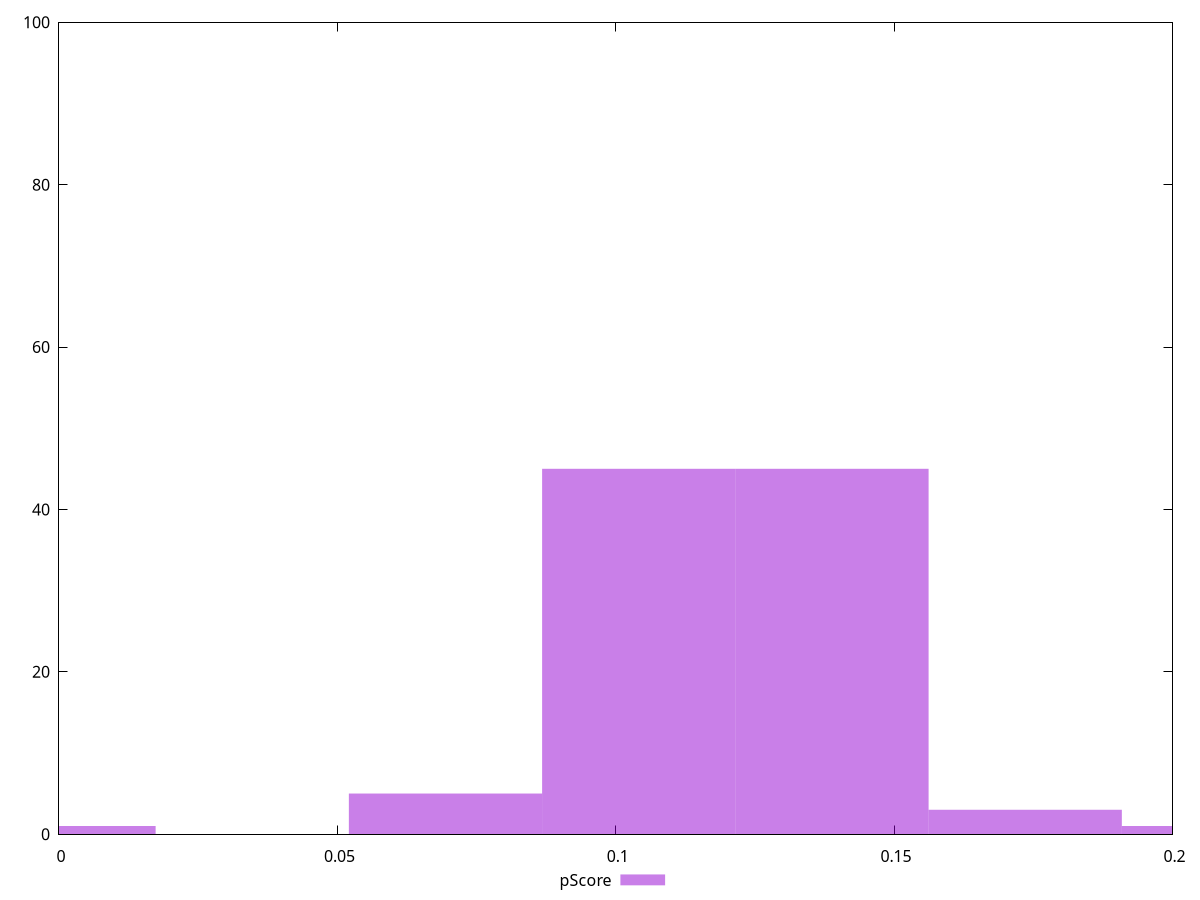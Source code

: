 reset

$pScore <<EOF
0 1
0.10412801043932479 45
0.13883734725243305 45
0.1735466840655413 3
0.20825602087864958 1
0.06941867362621652 5
EOF

set key outside below
set boxwidth 0.03470933681310826
set xrange [0:0.2]
set yrange [0:100]
set trange [0:100]
set style fill transparent solid 0.5 noborder
set terminal svg size 640, 490 enhanced background rgb 'white'
set output "report_00009_2021-02-08T22-37-41.559Z/uses-text-compression/samples/pages+cached/pScore/histogram.svg"

plot $pScore title "pScore" with boxes

reset

